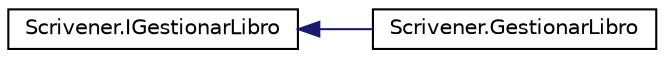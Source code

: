 digraph "Graphical Class Hierarchy"
{
  edge [fontname="Helvetica",fontsize="10",labelfontname="Helvetica",labelfontsize="10"];
  node [fontname="Helvetica",fontsize="10",shape=record];
  rankdir="LR";
  Node1 [label="Scrivener.IGestionarLibro",height=0.2,width=0.4,color="black", fillcolor="white", style="filled",URL="$interface_scrivener_1_1_i_gestionar_libro.html"];
  Node1 -> Node2 [dir="back",color="midnightblue",fontsize="10",style="solid",fontname="Helvetica"];
  Node2 [label="Scrivener.GestionarLibro",height=0.2,width=0.4,color="black", fillcolor="white", style="filled",URL="$class_scrivener_1_1_gestionar_libro.html",tooltip="Gestionar libro. "];
}
